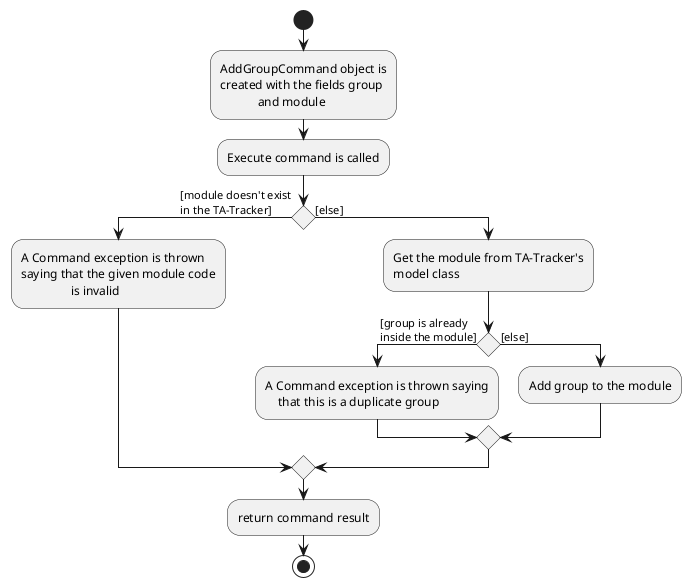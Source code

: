 @startuml
start
:AddGroupCommand object is
created with the fields group
            and module;

:Execute command is called;

if() then ([module doesn't exist
in the TA-Tracker])
:A Command exception is thrown
saying that the given module code
                is invalid;

else ([else])
:Get the module from TA-Tracker's
model class;

if() then ([group is already
inside the module])
:A Command exception is thrown saying
    that this is a duplicate group;

else([else])
:Add group to the module;

endif

endif

:return command result;

stop
@enduml
